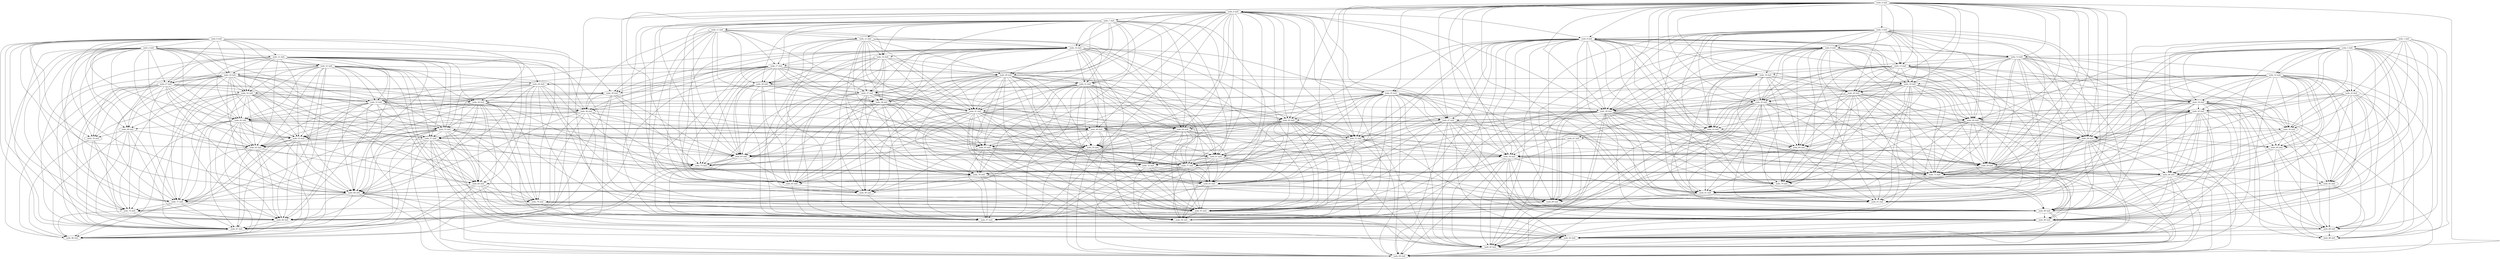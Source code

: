 digraph Geografico_nodes_100_distanciaMax_3 {
"nodo_0 (inf)";
"nodo_1 (inf)";
"nodo_2 (inf)";
"nodo_3 (inf)";
"nodo_4 (inf)";
"nodo_5 (inf)";
"nodo_6 (inf)";
"nodo_7 (inf)";
"nodo_8 (inf)";
"nodo_9 (inf)";
"nodo_10 (inf)";
"nodo_11 (inf)";
"nodo_12 (inf)";
"nodo_13 (inf)";
"nodo_14 (inf)";
"nodo_15 (inf)";
"nodo_16 (inf)";
"nodo_17 (inf)";
"nodo_18 (inf)";
"nodo_19 (inf)";
"nodo_20 (inf)";
"nodo_21 (inf)";
"nodo_22 (inf)";
"nodo_23 (inf)";
"nodo_24 (inf)";
"nodo_25 (inf)";
"nodo_26 (inf)";
"nodo_27 (inf)";
"nodo_28 (inf)";
"nodo_29 (inf)";
"nodo_30 (inf)";
"nodo_31 (inf)";
"nodo_32 (inf)";
"nodo_33 (inf)";
"nodo_34 (inf)";
"nodo_35 (inf)";
"nodo_36 (inf)";
"nodo_37 (inf)";
"nodo_38 (inf)";
"nodo_39 (inf)";
"nodo_40 (inf)";
"nodo_41 (inf)";
"nodo_42 (inf)";
"nodo_43 (inf)";
"nodo_44 (inf)";
"nodo_45 (inf)";
"nodo_46 (inf)";
"nodo_47 (inf)";
"nodo_48 (inf)";
"nodo_49 (inf)";
"nodo_50 (inf)";
"nodo_51 (inf)";
"nodo_52 (inf)";
"nodo_53 (inf)";
"nodo_54 (inf)";
"nodo_55 (inf)";
"nodo_56 (inf)";
"nodo_57 (inf)";
"nodo_58 (inf)";
"nodo_59 (inf)";
"nodo_60 (inf)";
"nodo_61 (inf)";
"nodo_62 (inf)";
"nodo_63 (inf)";
"nodo_64 (inf)";
"nodo_65 (inf)";
"nodo_66 (inf)";
"nodo_67 (inf)";
"nodo_68 (inf)";
"nodo_69 (inf)";
"nodo_70 (inf)";
"nodo_71 (inf)";
"nodo_72 (inf)";
"nodo_73 (inf)";
"nodo_74 (inf)";
"nodo_75 (inf)";
"nodo_76 (inf)";
"nodo_77 (inf)";
"nodo_78 (inf)";
"nodo_79 (inf)";
"nodo_80 (inf)";
"nodo_81 (inf)";
"nodo_82 (inf)";
"nodo_83 (inf)";
"nodo_84 (inf)";
"nodo_85 (inf)";
"nodo_86 (inf)";
"nodo_87 (inf)";
"nodo_88 (inf)";
"nodo_89 (inf)";
"nodo_90 (inf)";
"nodo_91 (inf)";
"nodo_92 (inf)";
"nodo_93 (inf)";
"nodo_94 (inf)";
"nodo_95 (inf)";
"nodo_96 (inf)";
"nodo_97 (inf)";
"nodo_98 (inf)";
"nodo_99 (inf)";
"nodo_0 (inf)" -> "nodo_2 (inf)" [weight=1];
"nodo_0 (inf)" -> "nodo_21 (inf)" [weight=20];
"nodo_0 (inf)" -> "nodo_22 (inf)" [weight=26];
"nodo_0 (inf)" -> "nodo_24 (inf)" [weight=30];
"nodo_0 (inf)" -> "nodo_27 (inf)" [weight=18];
"nodo_0 (inf)" -> "nodo_32 (inf)" [weight=22];
"nodo_0 (inf)" -> "nodo_36 (inf)" [weight=2];
"nodo_0 (inf)" -> "nodo_42 (inf)" [weight=18];
"nodo_0 (inf)" -> "nodo_48 (inf)" [weight=7];
"nodo_0 (inf)" -> "nodo_62 (inf)" [weight=18];
"nodo_0 (inf)" -> "nodo_68 (inf)" [weight=2];
"nodo_0 (inf)" -> "nodo_70 (inf)" [weight=24];
"nodo_0 (inf)" -> "nodo_71 (inf)" [weight=25];
"nodo_0 (inf)" -> "nodo_74 (inf)" [weight=18];
"nodo_0 (inf)" -> "nodo_84 (inf)" [weight=11];
"nodo_0 (inf)" -> "nodo_87 (inf)" [weight=4];
"nodo_0 (inf)" -> "nodo_96 (inf)" [weight=15];
"nodo_1 (inf)" -> "nodo_3 (inf)" [weight=17];
"nodo_1 (inf)" -> "nodo_10 (inf)" [weight=15];
"nodo_1 (inf)" -> "nodo_23 (inf)" [weight=24];
"nodo_1 (inf)" -> "nodo_34 (inf)" [weight=25];
"nodo_1 (inf)" -> "nodo_50 (inf)" [weight=17];
"nodo_1 (inf)" -> "nodo_60 (inf)" [weight=2];
"nodo_1 (inf)" -> "nodo_64 (inf)" [weight=19];
"nodo_1 (inf)" -> "nodo_76 (inf)" [weight=22];
"nodo_1 (inf)" -> "nodo_82 (inf)" [weight=12];
"nodo_1 (inf)" -> "nodo_86 (inf)" [weight=29];
"nodo_1 (inf)" -> "nodo_88 (inf)" [weight=30];
"nodo_1 (inf)" -> "nodo_98 (inf)" [weight=21];
"nodo_2 (inf)" -> "nodo_21 (inf)" [weight=13];
"nodo_2 (inf)" -> "nodo_22 (inf)" [weight=16];
"nodo_2 (inf)" -> "nodo_24 (inf)" [weight=13];
"nodo_2 (inf)" -> "nodo_27 (inf)" [weight=5];
"nodo_2 (inf)" -> "nodo_30 (inf)" [weight=4];
"nodo_2 (inf)" -> "nodo_32 (inf)" [weight=12];
"nodo_2 (inf)" -> "nodo_33 (inf)" [weight=27];
"nodo_2 (inf)" -> "nodo_40 (inf)" [weight=25];
"nodo_2 (inf)" -> "nodo_42 (inf)" [weight=22];
"nodo_2 (inf)" -> "nodo_48 (inf)" [weight=4];
"nodo_2 (inf)" -> "nodo_55 (inf)" [weight=23];
"nodo_2 (inf)" -> "nodo_62 (inf)" [weight=17];
"nodo_2 (inf)" -> "nodo_68 (inf)" [weight=29];
"nodo_2 (inf)" -> "nodo_70 (inf)" [weight=23];
"nodo_2 (inf)" -> "nodo_71 (inf)" [weight=6];
"nodo_2 (inf)" -> "nodo_74 (inf)" [weight=8];
"nodo_2 (inf)" -> "nodo_75 (inf)" [weight=6];
"nodo_2 (inf)" -> "nodo_84 (inf)" [weight=8];
"nodo_2 (inf)" -> "nodo_87 (inf)" [weight=3];
"nodo_2 (inf)" -> "nodo_96 (inf)" [weight=25];
"nodo_3 (inf)" -> "nodo_10 (inf)" [weight=18];
"nodo_3 (inf)" -> "nodo_13 (inf)" [weight=20];
"nodo_3 (inf)" -> "nodo_23 (inf)" [weight=19];
"nodo_3 (inf)" -> "nodo_34 (inf)" [weight=2];
"nodo_3 (inf)" -> "nodo_43 (inf)" [weight=17];
"nodo_3 (inf)" -> "nodo_44 (inf)" [weight=24];
"nodo_3 (inf)" -> "nodo_50 (inf)" [weight=6];
"nodo_3 (inf)" -> "nodo_56 (inf)" [weight=26];
"nodo_3 (inf)" -> "nodo_59 (inf)" [weight=6];
"nodo_3 (inf)" -> "nodo_60 (inf)" [weight=1];
"nodo_3 (inf)" -> "nodo_64 (inf)" [weight=9];
"nodo_3 (inf)" -> "nodo_73 (inf)" [weight=7];
"nodo_3 (inf)" -> "nodo_80 (inf)" [weight=15];
"nodo_3 (inf)" -> "nodo_82 (inf)" [weight=25];
"nodo_3 (inf)" -> "nodo_86 (inf)" [weight=18];
"nodo_3 (inf)" -> "nodo_88 (inf)" [weight=18];
"nodo_3 (inf)" -> "nodo_92 (inf)" [weight=6];
"nodo_3 (inf)" -> "nodo_98 (inf)" [weight=6];
"nodo_4 (inf)" -> "nodo_5 (inf)" [weight=24];
"nodo_4 (inf)" -> "nodo_6 (inf)" [weight=22];
"nodo_4 (inf)" -> "nodo_8 (inf)" [weight=28];
"nodo_4 (inf)" -> "nodo_9 (inf)" [weight=17];
"nodo_4 (inf)" -> "nodo_13 (inf)" [weight=20];
"nodo_4 (inf)" -> "nodo_15 (inf)" [weight=29];
"nodo_4 (inf)" -> "nodo_18 (inf)" [weight=9];
"nodo_4 (inf)" -> "nodo_19 (inf)" [weight=24];
"nodo_4 (inf)" -> "nodo_20 (inf)" [weight=25];
"nodo_4 (inf)" -> "nodo_25 (inf)" [weight=10];
"nodo_4 (inf)" -> "nodo_35 (inf)" [weight=1];
"nodo_4 (inf)" -> "nodo_39 (inf)" [weight=9];
"nodo_4 (inf)" -> "nodo_44 (inf)" [weight=22];
"nodo_4 (inf)" -> "nodo_45 (inf)" [weight=14];
"nodo_4 (inf)" -> "nodo_47 (inf)" [weight=23];
"nodo_4 (inf)" -> "nodo_51 (inf)" [weight=28];
"nodo_4 (inf)" -> "nodo_52 (inf)" [weight=26];
"nodo_4 (inf)" -> "nodo_56 (inf)" [weight=12];
"nodo_4 (inf)" -> "nodo_58 (inf)" [weight=28];
"nodo_4 (inf)" -> "nodo_59 (inf)" [weight=9];
"nodo_4 (inf)" -> "nodo_69 (inf)" [weight=22];
"nodo_4 (inf)" -> "nodo_73 (inf)" [weight=17];
"nodo_4 (inf)" -> "nodo_77 (inf)" [weight=19];
"nodo_4 (inf)" -> "nodo_79 (inf)" [weight=25];
"nodo_4 (inf)" -> "nodo_80 (inf)" [weight=14];
"nodo_4 (inf)" -> "nodo_81 (inf)" [weight=5];
"nodo_4 (inf)" -> "nodo_91 (inf)" [weight=29];
"nodo_4 (inf)" -> "nodo_93 (inf)" [weight=26];
"nodo_4 (inf)" -> "nodo_95 (inf)" [weight=5];
"nodo_4 (inf)" -> "nodo_99 (inf)" [weight=29];
"nodo_5 (inf)" -> "nodo_8 (inf)" [weight=16];
"nodo_5 (inf)" -> "nodo_9 (inf)" [weight=30];
"nodo_5 (inf)" -> "nodo_13 (inf)" [weight=17];
"nodo_5 (inf)" -> "nodo_15 (inf)" [weight=19];
"nodo_5 (inf)" -> "nodo_18 (inf)" [weight=12];
"nodo_5 (inf)" -> "nodo_19 (inf)" [weight=13];
"nodo_5 (inf)" -> "nodo_20 (inf)" [weight=3];
"nodo_5 (inf)" -> "nodo_35 (inf)" [weight=1];
"nodo_5 (inf)" -> "nodo_39 (inf)" [weight=19];
"nodo_5 (inf)" -> "nodo_44 (inf)" [weight=8];
"nodo_5 (inf)" -> "nodo_52 (inf)" [weight=15];
"nodo_5 (inf)" -> "nodo_56 (inf)" [weight=23];
"nodo_5 (inf)" -> "nodo_59 (inf)" [weight=27];
"nodo_5 (inf)" -> "nodo_69 (inf)" [weight=8];
"nodo_5 (inf)" -> "nodo_73 (inf)" [weight=15];
"nodo_5 (inf)" -> "nodo_79 (inf)" [weight=27];
"nodo_5 (inf)" -> "nodo_81 (inf)" [weight=18];
"nodo_5 (inf)" -> "nodo_89 (inf)" [weight=3];
"nodo_5 (inf)" -> "nodo_91 (inf)" [weight=30];
"nodo_5 (inf)" -> "nodo_95 (inf)" [weight=11];
"nodo_6 (inf)" -> "nodo_7 (inf)" [weight=16];
"nodo_6 (inf)" -> "nodo_8 (inf)" [weight=10];
"nodo_6 (inf)" -> "nodo_14 (inf)" [weight=26];
"nodo_6 (inf)" -> "nodo_25 (inf)" [weight=2];
"nodo_6 (inf)" -> "nodo_28 (inf)" [weight=22];
"nodo_6 (inf)" -> "nodo_31 (inf)" [weight=24];
"nodo_6 (inf)" -> "nodo_39 (inf)" [weight=25];
"nodo_6 (inf)" -> "nodo_41 (inf)" [weight=17];
"nodo_6 (inf)" -> "nodo_45 (inf)" [weight=16];
"nodo_6 (inf)" -> "nodo_46 (inf)" [weight=29];
"nodo_6 (inf)" -> "nodo_49 (inf)" [weight=2];
"nodo_6 (inf)" -> "nodo_51 (inf)" [weight=21];
"nodo_6 (inf)" -> "nodo_54 (inf)" [weight=17];
"nodo_6 (inf)" -> "nodo_63 (inf)" [weight=17];
"nodo_6 (inf)" -> "nodo_65 (inf)" [weight=3];
"nodo_6 (inf)" -> "nodo_67 (inf)" [weight=13];
"nodo_6 (inf)" -> "nodo_72 (inf)" [weight=27];
"nodo_6 (inf)" -> "nodo_77 (inf)" [weight=9];
"nodo_6 (inf)" -> "nodo_78 (inf)" [weight=24];
"nodo_6 (inf)" -> "nodo_83 (inf)" [weight=22];
"nodo_6 (inf)" -> "nodo_89 (inf)" [weight=20];
"nodo_6 (inf)" -> "nodo_93 (inf)" [weight=13];
"nodo_6 (inf)" -> "nodo_94 (inf)" [weight=20];
"nodo_6 (inf)" -> "nodo_97 (inf)" [weight=18];
"nodo_7 (inf)" -> "nodo_11 (inf)" [weight=10];
"nodo_7 (inf)" -> "nodo_12 (inf)" [weight=11];
"nodo_7 (inf)" -> "nodo_14 (inf)" [weight=12];
"nodo_7 (inf)" -> "nodo_16 (inf)" [weight=7];
"nodo_7 (inf)" -> "nodo_17 (inf)" [weight=20];
"nodo_7 (inf)" -> "nodo_28 (inf)" [weight=18];
"nodo_7 (inf)" -> "nodo_29 (inf)" [weight=12];
"nodo_7 (inf)" -> "nodo_31 (inf)" [weight=28];
"nodo_7 (inf)" -> "nodo_37 (inf)" [weight=15];
"nodo_7 (inf)" -> "nodo_38 (inf)" [weight=4];
"nodo_7 (inf)" -> "nodo_41 (inf)" [weight=19];
"nodo_7 (inf)" -> "nodo_46 (inf)" [weight=20];
"nodo_7 (inf)" -> "nodo_54 (inf)" [weight=28];
"nodo_7 (inf)" -> "nodo_63 (inf)" [weight=25];
"nodo_7 (inf)" -> "nodo_65 (inf)" [weight=19];
"nodo_7 (inf)" -> "nodo_67 (inf)" [weight=15];
"nodo_7 (inf)" -> "nodo_77 (inf)" [weight=3];
"nodo_7 (inf)" -> "nodo_78 (inf)" [weight=28];
"nodo_7 (inf)" -> "nodo_83 (inf)" [weight=22];
"nodo_7 (inf)" -> "nodo_85 (inf)" [weight=16];
"nodo_7 (inf)" -> "nodo_90 (inf)" [weight=5];
"nodo_7 (inf)" -> "nodo_97 (inf)" [weight=18];
"nodo_8 (inf)" -> "nodo_9 (inf)" [weight=26];
"nodo_8 (inf)" -> "nodo_13 (inf)" [weight=22];
"nodo_8 (inf)" -> "nodo_15 (inf)" [weight=5];
"nodo_8 (inf)" -> "nodo_19 (inf)" [weight=30];
"nodo_8 (inf)" -> "nodo_20 (inf)" [weight=8];
"nodo_8 (inf)" -> "nodo_25 (inf)" [weight=30];
"nodo_8 (inf)" -> "nodo_35 (inf)" [weight=16];
"nodo_8 (inf)" -> "nodo_39 (inf)" [weight=10];
"nodo_8 (inf)" -> "nodo_44 (inf)" [weight=3];
"nodo_8 (inf)" -> "nodo_45 (inf)" [weight=2];
"nodo_8 (inf)" -> "nodo_47 (inf)" [weight=21];
"nodo_8 (inf)" -> "nodo_51 (inf)" [weight=19];
"nodo_8 (inf)" -> "nodo_52 (inf)" [weight=7];
"nodo_8 (inf)" -> "nodo_56 (inf)" [weight=30];
"nodo_8 (inf)" -> "nodo_58 (inf)" [weight=25];
"nodo_8 (inf)" -> "nodo_59 (inf)" [weight=19];
"nodo_8 (inf)" -> "nodo_69 (inf)" [weight=20];
"nodo_8 (inf)" -> "nodo_73 (inf)" [weight=8];
"nodo_8 (inf)" -> "nodo_77 (inf)" [weight=21];
"nodo_8 (inf)" -> "nodo_79 (inf)" [weight=25];
"nodo_8 (inf)" -> "nodo_80 (inf)" [weight=14];
"nodo_8 (inf)" -> "nodo_81 (inf)" [weight=25];
"nodo_8 (inf)" -> "nodo_91 (inf)" [weight=28];
"nodo_8 (inf)" -> "nodo_93 (inf)" [weight=30];
"nodo_8 (inf)" -> "nodo_95 (inf)" [weight=18];
"nodo_8 (inf)" -> "nodo_99 (inf)" [weight=15];
"nodo_9 (inf)" -> "nodo_13 (inf)" [weight=20];
"nodo_9 (inf)" -> "nodo_15 (inf)" [weight=18];
"nodo_9 (inf)" -> "nodo_18 (inf)" [weight=16];
"nodo_9 (inf)" -> "nodo_19 (inf)" [weight=5];
"nodo_9 (inf)" -> "nodo_20 (inf)" [weight=29];
"nodo_9 (inf)" -> "nodo_35 (inf)" [weight=16];
"nodo_9 (inf)" -> "nodo_39 (inf)" [weight=4];
"nodo_9 (inf)" -> "nodo_44 (inf)" [weight=9];
"nodo_9 (inf)" -> "nodo_52 (inf)" [weight=3];
"nodo_9 (inf)" -> "nodo_59 (inf)" [weight=25];
"nodo_9 (inf)" -> "nodo_69 (inf)" [weight=7];
"nodo_9 (inf)" -> "nodo_73 (inf)" [weight=12];
"nodo_9 (inf)" -> "nodo_79 (inf)" [weight=5];
"nodo_9 (inf)" -> "nodo_81 (inf)" [weight=10];
"nodo_9 (inf)" -> "nodo_89 (inf)" [weight=27];
"nodo_9 (inf)" -> "nodo_91 (inf)" [weight=10];
"nodo_9 (inf)" -> "nodo_95 (inf)" [weight=12];
"nodo_10 (inf)" -> "nodo_23 (inf)" [weight=28];
"nodo_10 (inf)" -> "nodo_26 (inf)" [weight=26];
"nodo_10 (inf)" -> "nodo_34 (inf)" [weight=18];
"nodo_10 (inf)" -> "nodo_36 (inf)" [weight=7];
"nodo_10 (inf)" -> "nodo_43 (inf)" [weight=6];
"nodo_10 (inf)" -> "nodo_47 (inf)" [weight=9];
"nodo_10 (inf)" -> "nodo_50 (inf)" [weight=26];
"nodo_10 (inf)" -> "nodo_53 (inf)" [weight=17];
"nodo_10 (inf)" -> "nodo_56 (inf)" [weight=21];
"nodo_10 (inf)" -> "nodo_57 (inf)" [weight=2];
"nodo_10 (inf)" -> "nodo_59 (inf)" [weight=7];
"nodo_10 (inf)" -> "nodo_60 (inf)" [weight=22];
"nodo_10 (inf)" -> "nodo_64 (inf)" [weight=10];
"nodo_10 (inf)" -> "nodo_66 (inf)" [weight=20];
"nodo_10 (inf)" -> "nodo_76 (inf)" [weight=14];
"nodo_10 (inf)" -> "nodo_80 (inf)" [weight=10];
"nodo_10 (inf)" -> "nodo_82 (inf)" [weight=3];
"nodo_10 (inf)" -> "nodo_86 (inf)" [weight=7];
"nodo_10 (inf)" -> "nodo_88 (inf)" [weight=16];
"nodo_10 (inf)" -> "nodo_92 (inf)" [weight=10];
"nodo_10 (inf)" -> "nodo_98 (inf)" [weight=2];
"nodo_11 (inf)" -> "nodo_12 (inf)" [weight=26];
"nodo_11 (inf)" -> "nodo_14 (inf)" [weight=9];
"nodo_11 (inf)" -> "nodo_16 (inf)" [weight=16];
"nodo_11 (inf)" -> "nodo_17 (inf)" [weight=1];
"nodo_11 (inf)" -> "nodo_29 (inf)" [weight=23];
"nodo_11 (inf)" -> "nodo_30 (inf)" [weight=24];
"nodo_11 (inf)" -> "nodo_37 (inf)" [weight=11];
"nodo_11 (inf)" -> "nodo_38 (inf)" [weight=14];
"nodo_11 (inf)" -> "nodo_40 (inf)" [weight=23];
"nodo_11 (inf)" -> "nodo_63 (inf)" [weight=17];
"nodo_11 (inf)" -> "nodo_75 (inf)" [weight=13];
"nodo_11 (inf)" -> "nodo_85 (inf)" [weight=21];
"nodo_11 (inf)" -> "nodo_90 (inf)" [weight=4];
"nodo_12 (inf)" -> "nodo_14 (inf)" [weight=15];
"nodo_12 (inf)" -> "nodo_16 (inf)" [weight=3];
"nodo_12 (inf)" -> "nodo_28 (inf)" [weight=9];
"nodo_12 (inf)" -> "nodo_29 (inf)" [weight=10];
"nodo_12 (inf)" -> "nodo_31 (inf)" [weight=22];
"nodo_12 (inf)" -> "nodo_37 (inf)" [weight=7];
"nodo_12 (inf)" -> "nodo_38 (inf)" [weight=25];
"nodo_12 (inf)" -> "nodo_41 (inf)" [weight=6];
"nodo_12 (inf)" -> "nodo_46 (inf)" [weight=19];
"nodo_12 (inf)" -> "nodo_65 (inf)" [weight=17];
"nodo_12 (inf)" -> "nodo_67 (inf)" [weight=25];
"nodo_12 (inf)" -> "nodo_78 (inf)" [weight=4];
"nodo_12 (inf)" -> "nodo_85 (inf)" [weight=7];
"nodo_12 (inf)" -> "nodo_90 (inf)" [weight=25];
"nodo_12 (inf)" -> "nodo_97 (inf)" [weight=2];
"nodo_13 (inf)" -> "nodo_15 (inf)" [weight=6];
"nodo_13 (inf)" -> "nodo_19 (inf)" [weight=17];
"nodo_13 (inf)" -> "nodo_20 (inf)" [weight=9];
"nodo_13 (inf)" -> "nodo_23 (inf)" [weight=5];
"nodo_13 (inf)" -> "nodo_34 (inf)" [weight=12];
"nodo_13 (inf)" -> "nodo_35 (inf)" [weight=5];
"nodo_13 (inf)" -> "nodo_44 (inf)" [weight=12];
"nodo_13 (inf)" -> "nodo_50 (inf)" [weight=8];
"nodo_13 (inf)" -> "nodo_56 (inf)" [weight=15];
"nodo_13 (inf)" -> "nodo_59 (inf)" [weight=9];
"nodo_13 (inf)" -> "nodo_60 (inf)" [weight=8];
"nodo_13 (inf)" -> "nodo_73 (inf)" [weight=17];
"nodo_13 (inf)" -> "nodo_79 (inf)" [weight=25];
"nodo_13 (inf)" -> "nodo_80 (inf)" [weight=13];
"nodo_13 (inf)" -> "nodo_81 (inf)" [weight=11];
"nodo_13 (inf)" -> "nodo_91 (inf)" [weight=23];
"nodo_14 (inf)" -> "nodo_16 (inf)" [weight=11];
"nodo_14 (inf)" -> "nodo_17 (inf)" [weight=17];
"nodo_14 (inf)" -> "nodo_25 (inf)" [weight=29];
"nodo_14 (inf)" -> "nodo_28 (inf)" [weight=22];
"nodo_14 (inf)" -> "nodo_29 (inf)" [weight=9];
"nodo_14 (inf)" -> "nodo_30 (inf)" [weight=21];
"nodo_14 (inf)" -> "nodo_31 (inf)" [weight=27];
"nodo_14 (inf)" -> "nodo_33 (inf)" [weight=15];
"nodo_14 (inf)" -> "nodo_37 (inf)" [weight=15];
"nodo_14 (inf)" -> "nodo_38 (inf)" [weight=9];
"nodo_14 (inf)" -> "nodo_40 (inf)" [weight=4];
"nodo_14 (inf)" -> "nodo_41 (inf)" [weight=17];
"nodo_14 (inf)" -> "nodo_45 (inf)" [weight=11];
"nodo_14 (inf)" -> "nodo_46 (inf)" [weight=30];
"nodo_14 (inf)" -> "nodo_49 (inf)" [weight=14];
"nodo_14 (inf)" -> "nodo_51 (inf)" [weight=27];
"nodo_14 (inf)" -> "nodo_54 (inf)" [weight=20];
"nodo_14 (inf)" -> "nodo_63 (inf)" [weight=14];
"nodo_14 (inf)" -> "nodo_75 (inf)" [weight=23];
"nodo_14 (inf)" -> "nodo_77 (inf)" [weight=16];
"nodo_14 (inf)" -> "nodo_85 (inf)" [weight=4];
"nodo_14 (inf)" -> "nodo_93 (inf)" [weight=7];
"nodo_14 (inf)" -> "nodo_97 (inf)" [weight=17];
"nodo_15 (inf)" -> "nodo_18 (inf)" [weight=6];
"nodo_15 (inf)" -> "nodo_19 (inf)" [weight=12];
"nodo_15 (inf)" -> "nodo_20 (inf)" [weight=7];
"nodo_15 (inf)" -> "nodo_34 (inf)" [weight=5];
"nodo_15 (inf)" -> "nodo_35 (inf)" [weight=20];
"nodo_15 (inf)" -> "nodo_39 (inf)" [weight=21];
"nodo_15 (inf)" -> "nodo_44 (inf)" [weight=14];
"nodo_15 (inf)" -> "nodo_50 (inf)" [weight=26];
"nodo_15 (inf)" -> "nodo_52 (inf)" [weight=23];
"nodo_15 (inf)" -> "nodo_56 (inf)" [weight=12];
"nodo_15 (inf)" -> "nodo_59 (inf)" [weight=8];
"nodo_15 (inf)" -> "nodo_69 (inf)" [weight=24];
"nodo_15 (inf)" -> "nodo_73 (inf)" [weight=22];
"nodo_15 (inf)" -> "nodo_79 (inf)" [weight=6];
"nodo_15 (inf)" -> "nodo_81 (inf)" [weight=21];
"nodo_15 (inf)" -> "nodo_91 (inf)" [weight=18];
"nodo_16 (inf)" -> "nodo_17 (inf)" [weight=17];
"nodo_16 (inf)" -> "nodo_28 (inf)" [weight=27];
"nodo_16 (inf)" -> "nodo_29 (inf)" [weight=20];
"nodo_16 (inf)" -> "nodo_31 (inf)" [weight=27];
"nodo_16 (inf)" -> "nodo_37 (inf)" [weight=7];
"nodo_16 (inf)" -> "nodo_38 (inf)" [weight=6];
"nodo_16 (inf)" -> "nodo_41 (inf)" [weight=19];
"nodo_16 (inf)" -> "nodo_65 (inf)" [weight=1];
"nodo_16 (inf)" -> "nodo_78 (inf)" [weight=11];
"nodo_16 (inf)" -> "nodo_85 (inf)" [weight=8];
"nodo_16 (inf)" -> "nodo_90 (inf)" [weight=21];
"nodo_16 (inf)" -> "nodo_97 (inf)" [weight=27];
"nodo_17 (inf)" -> "nodo_28 (inf)" [weight=2];
"nodo_17 (inf)" -> "nodo_29 (inf)" [weight=21];
"nodo_17 (inf)" -> "nodo_30 (inf)" [weight=7];
"nodo_17 (inf)" -> "nodo_33 (inf)" [weight=2];
"nodo_17 (inf)" -> "nodo_37 (inf)" [weight=30];
"nodo_17 (inf)" -> "nodo_38 (inf)" [weight=23];
"nodo_17 (inf)" -> "nodo_40 (inf)" [weight=24];
"nodo_17 (inf)" -> "nodo_41 (inf)" [weight=25];
"nodo_17 (inf)" -> "nodo_49 (inf)" [weight=22];
"nodo_17 (inf)" -> "nodo_54 (inf)" [weight=11];
"nodo_17 (inf)" -> "nodo_55 (inf)" [weight=3];
"nodo_17 (inf)" -> "nodo_63 (inf)" [weight=8];
"nodo_17 (inf)" -> "nodo_75 (inf)" [weight=29];
"nodo_17 (inf)" -> "nodo_77 (inf)" [weight=11];
"nodo_17 (inf)" -> "nodo_84 (inf)" [weight=11];
"nodo_17 (inf)" -> "nodo_85 (inf)" [weight=15];
"nodo_17 (inf)" -> "nodo_97 (inf)" [weight=18];
"nodo_18 (inf)" -> "nodo_19 (inf)" [weight=28];
"nodo_18 (inf)" -> "nodo_20 (inf)" [weight=29];
"nodo_18 (inf)" -> "nodo_35 (inf)" [weight=10];
"nodo_18 (inf)" -> "nodo_39 (inf)" [weight=3];
"nodo_18 (inf)" -> "nodo_52 (inf)" [weight=30];
"nodo_18 (inf)" -> "nodo_61 (inf)" [weight=4];
"nodo_18 (inf)" -> "nodo_69 (inf)" [weight=22];
"nodo_18 (inf)" -> "nodo_73 (inf)" [weight=27];
"nodo_18 (inf)" -> "nodo_79 (inf)" [weight=6];
"nodo_18 (inf)" -> "nodo_81 (inf)" [weight=30];
"nodo_18 (inf)" -> "nodo_89 (inf)" [weight=5];
"nodo_18 (inf)" -> "nodo_91 (inf)" [weight=11];
"nodo_19 (inf)" -> "nodo_20 (inf)" [weight=11];
"nodo_19 (inf)" -> "nodo_34 (inf)" [weight=10];
"nodo_19 (inf)" -> "nodo_35 (inf)" [weight=28];
"nodo_19 (inf)" -> "nodo_39 (inf)" [weight=20];
"nodo_19 (inf)" -> "nodo_44 (inf)" [weight=30];
"nodo_19 (inf)" -> "nodo_52 (inf)" [weight=3];
"nodo_19 (inf)" -> "nodo_56 (inf)" [weight=7];
"nodo_19 (inf)" -> "nodo_58 (inf)" [weight=25];
"nodo_19 (inf)" -> "nodo_59 (inf)" [weight=17];
"nodo_19 (inf)" -> "nodo_69 (inf)" [weight=22];
"nodo_19 (inf)" -> "nodo_73 (inf)" [weight=19];
"nodo_19 (inf)" -> "nodo_79 (inf)" [weight=13];
"nodo_19 (inf)" -> "nodo_80 (inf)" [weight=2];
"nodo_19 (inf)" -> "nodo_81 (inf)" [weight=5];
"nodo_19 (inf)" -> "nodo_91 (inf)" [weight=7];
"nodo_19 (inf)" -> "nodo_95 (inf)" [weight=2];
"nodo_20 (inf)" -> "nodo_34 (inf)" [weight=12];
"nodo_20 (inf)" -> "nodo_35 (inf)" [weight=4];
"nodo_20 (inf)" -> "nodo_39 (inf)" [weight=9];
"nodo_20 (inf)" -> "nodo_44 (inf)" [weight=14];
"nodo_20 (inf)" -> "nodo_52 (inf)" [weight=26];
"nodo_20 (inf)" -> "nodo_56 (inf)" [weight=23];
"nodo_20 (inf)" -> "nodo_58 (inf)" [weight=23];
"nodo_20 (inf)" -> "nodo_59 (inf)" [weight=22];
"nodo_20 (inf)" -> "nodo_69 (inf)" [weight=9];
"nodo_20 (inf)" -> "nodo_73 (inf)" [weight=4];
"nodo_20 (inf)" -> "nodo_79 (inf)" [weight=25];
"nodo_20 (inf)" -> "nodo_80 (inf)" [weight=17];
"nodo_20 (inf)" -> "nodo_81 (inf)" [weight=7];
"nodo_20 (inf)" -> "nodo_91 (inf)" [weight=11];
"nodo_20 (inf)" -> "nodo_95 (inf)" [weight=3];
"nodo_21 (inf)" -> "nodo_22 (inf)" [weight=3];
"nodo_21 (inf)" -> "nodo_24 (inf)" [weight=24];
"nodo_21 (inf)" -> "nodo_26 (inf)" [weight=1];
"nodo_21 (inf)" -> "nodo_27 (inf)" [weight=25];
"nodo_21 (inf)" -> "nodo_32 (inf)" [weight=19];
"nodo_21 (inf)" -> "nodo_33 (inf)" [weight=20];
"nodo_21 (inf)" -> "nodo_36 (inf)" [weight=27];
"nodo_21 (inf)" -> "nodo_42 (inf)" [weight=13];
"nodo_21 (inf)" -> "nodo_53 (inf)" [weight=17];
"nodo_21 (inf)" -> "nodo_55 (inf)" [weight=4];
"nodo_21 (inf)" -> "nodo_57 (inf)" [weight=13];
"nodo_21 (inf)" -> "nodo_62 (inf)" [weight=12];
"nodo_21 (inf)" -> "nodo_66 (inf)" [weight=29];
"nodo_21 (inf)" -> "nodo_68 (inf)" [weight=7];
"nodo_21 (inf)" -> "nodo_71 (inf)" [weight=18];
"nodo_21 (inf)" -> "nodo_76 (inf)" [weight=10];
"nodo_21 (inf)" -> "nodo_84 (inf)" [weight=18];
"nodo_21 (inf)" -> "nodo_86 (inf)" [weight=1];
"nodo_21 (inf)" -> "nodo_87 (inf)" [weight=2];
"nodo_22 (inf)" -> "nodo_24 (inf)" [weight=14];
"nodo_22 (inf)" -> "nodo_26 (inf)" [weight=1];
"nodo_22 (inf)" -> "nodo_27 (inf)" [weight=5];
"nodo_22 (inf)" -> "nodo_32 (inf)" [weight=19];
"nodo_22 (inf)" -> "nodo_33 (inf)" [weight=11];
"nodo_22 (inf)" -> "nodo_36 (inf)" [weight=2];
"nodo_22 (inf)" -> "nodo_42 (inf)" [weight=18];
"nodo_22 (inf)" -> "nodo_47 (inf)" [weight=8];
"nodo_22 (inf)" -> "nodo_53 (inf)" [weight=22];
"nodo_22 (inf)" -> "nodo_55 (inf)" [weight=2];
"nodo_22 (inf)" -> "nodo_57 (inf)" [weight=30];
"nodo_22 (inf)" -> "nodo_62 (inf)" [weight=19];
"nodo_22 (inf)" -> "nodo_66 (inf)" [weight=24];
"nodo_22 (inf)" -> "nodo_68 (inf)" [weight=12];
"nodo_22 (inf)" -> "nodo_71 (inf)" [weight=19];
"nodo_22 (inf)" -> "nodo_76 (inf)" [weight=13];
"nodo_22 (inf)" -> "nodo_84 (inf)" [weight=11];
"nodo_22 (inf)" -> "nodo_86 (inf)" [weight=25];
"nodo_22 (inf)" -> "nodo_87 (inf)" [weight=29];
"nodo_23 (inf)" -> "nodo_34 (inf)" [weight=11];
"nodo_23 (inf)" -> "nodo_43 (inf)" [weight=14];
"nodo_23 (inf)" -> "nodo_44 (inf)" [weight=28];
"nodo_23 (inf)" -> "nodo_50 (inf)" [weight=23];
"nodo_23 (inf)" -> "nodo_56 (inf)" [weight=7];
"nodo_23 (inf)" -> "nodo_60 (inf)" [weight=5];
"nodo_23 (inf)" -> "nodo_64 (inf)" [weight=8];
"nodo_23 (inf)" -> "nodo_80 (inf)" [weight=26];
"nodo_23 (inf)" -> "nodo_82 (inf)" [weight=19];
"nodo_23 (inf)" -> "nodo_86 (inf)" [weight=20];
"nodo_23 (inf)" -> "nodo_88 (inf)" [weight=2];
"nodo_23 (inf)" -> "nodo_92 (inf)" [weight=21];
"nodo_23 (inf)" -> "nodo_98 (inf)" [weight=16];
"nodo_24 (inf)" -> "nodo_27 (inf)" [weight=15];
"nodo_24 (inf)" -> "nodo_32 (inf)" [weight=29];
"nodo_24 (inf)" -> "nodo_33 (inf)" [weight=11];
"nodo_24 (inf)" -> "nodo_36 (inf)" [weight=30];
"nodo_24 (inf)" -> "nodo_40 (inf)" [weight=23];
"nodo_24 (inf)" -> "nodo_42 (inf)" [weight=6];
"nodo_24 (inf)" -> "nodo_48 (inf)" [weight=22];
"nodo_24 (inf)" -> "nodo_53 (inf)" [weight=2];
"nodo_24 (inf)" -> "nodo_55 (inf)" [weight=11];
"nodo_24 (inf)" -> "nodo_57 (inf)" [weight=30];
"nodo_24 (inf)" -> "nodo_62 (inf)" [weight=23];
"nodo_24 (inf)" -> "nodo_66 (inf)" [weight=28];
"nodo_24 (inf)" -> "nodo_68 (inf)" [weight=12];
"nodo_24 (inf)" -> "nodo_70 (inf)" [weight=15];
"nodo_24 (inf)" -> "nodo_71 (inf)" [weight=15];
"nodo_24 (inf)" -> "nodo_74 (inf)" [weight=30];
"nodo_24 (inf)" -> "nodo_84 (inf)" [weight=17];
"nodo_24 (inf)" -> "nodo_87 (inf)" [weight=18];
"nodo_24 (inf)" -> "nodo_96 (inf)" [weight=14];
"nodo_25 (inf)" -> "nodo_35 (inf)" [weight=14];
"nodo_25 (inf)" -> "nodo_39 (inf)" [weight=14];
"nodo_25 (inf)" -> "nodo_41 (inf)" [weight=13];
"nodo_25 (inf)" -> "nodo_45 (inf)" [weight=24];
"nodo_25 (inf)" -> "nodo_46 (inf)" [weight=30];
"nodo_25 (inf)" -> "nodo_47 (inf)" [weight=29];
"nodo_25 (inf)" -> "nodo_49 (inf)" [weight=5];
"nodo_25 (inf)" -> "nodo_51 (inf)" [weight=25];
"nodo_25 (inf)" -> "nodo_54 (inf)" [weight=9];
"nodo_25 (inf)" -> "nodo_58 (inf)" [weight=26];
"nodo_25 (inf)" -> "nodo_59 (inf)" [weight=24];
"nodo_25 (inf)" -> "nodo_67 (inf)" [weight=8];
"nodo_25 (inf)" -> "nodo_77 (inf)" [weight=27];
"nodo_25 (inf)" -> "nodo_80 (inf)" [weight=15];
"nodo_25 (inf)" -> "nodo_81 (inf)" [weight=5];
"nodo_25 (inf)" -> "nodo_83 (inf)" [weight=11];
"nodo_25 (inf)" -> "nodo_93 (inf)" [weight=14];
"nodo_25 (inf)" -> "nodo_94 (inf)" [weight=4];
"nodo_25 (inf)" -> "nodo_95 (inf)" [weight=29];
"nodo_25 (inf)" -> "nodo_99 (inf)" [weight=1];
"nodo_26 (inf)" -> "nodo_32 (inf)" [weight=21];
"nodo_26 (inf)" -> "nodo_36 (inf)" [weight=17];
"nodo_26 (inf)" -> "nodo_43 (inf)" [weight=17];
"nodo_26 (inf)" -> "nodo_47 (inf)" [weight=9];
"nodo_26 (inf)" -> "nodo_53 (inf)" [weight=15];
"nodo_26 (inf)" -> "nodo_57 (inf)" [weight=1];
"nodo_26 (inf)" -> "nodo_64 (inf)" [weight=7];
"nodo_26 (inf)" -> "nodo_66 (inf)" [weight=20];
"nodo_26 (inf)" -> "nodo_68 (inf)" [weight=16];
"nodo_26 (inf)" -> "nodo_76 (inf)" [weight=26];
"nodo_26 (inf)" -> "nodo_80 (inf)" [weight=24];
"nodo_26 (inf)" -> "nodo_86 (inf)" [weight=19];
"nodo_26 (inf)" -> "nodo_92 (inf)" [weight=9];
"nodo_27 (inf)" -> "nodo_30 (inf)" [weight=12];
"nodo_27 (inf)" -> "nodo_32 (inf)" [weight=3];
"nodo_27 (inf)" -> "nodo_33 (inf)" [weight=5];
"nodo_27 (inf)" -> "nodo_40 (inf)" [weight=16];
"nodo_27 (inf)" -> "nodo_42 (inf)" [weight=23];
"nodo_27 (inf)" -> "nodo_48 (inf)" [weight=16];
"nodo_27 (inf)" -> "nodo_55 (inf)" [weight=4];
"nodo_27 (inf)" -> "nodo_62 (inf)" [weight=18];
"nodo_27 (inf)" -> "nodo_68 (inf)" [weight=21];
"nodo_27 (inf)" -> "nodo_70 (inf)" [weight=6];
"nodo_27 (inf)" -> "nodo_71 (inf)" [weight=30];
"nodo_27 (inf)" -> "nodo_74 (inf)" [weight=12];
"nodo_27 (inf)" -> "nodo_84 (inf)" [weight=26];
"nodo_27 (inf)" -> "nodo_87 (inf)" [weight=24];
"nodo_27 (inf)" -> "nodo_96 (inf)" [weight=7];
"nodo_28 (inf)" -> "nodo_29 (inf)" [weight=18];
"nodo_28 (inf)" -> "nodo_31 (inf)" [weight=2];
"nodo_28 (inf)" -> "nodo_37 (inf)" [weight=21];
"nodo_28 (inf)" -> "nodo_38 (inf)" [weight=24];
"nodo_28 (inf)" -> "nodo_41 (inf)" [weight=8];
"nodo_28 (inf)" -> "nodo_45 (inf)" [weight=27];
"nodo_28 (inf)" -> "nodo_46 (inf)" [weight=15];
"nodo_28 (inf)" -> "nodo_54 (inf)" [weight=18];
"nodo_28 (inf)" -> "nodo_63 (inf)" [weight=30];
"nodo_28 (inf)" -> "nodo_65 (inf)" [weight=4];
"nodo_28 (inf)" -> "nodo_67 (inf)" [weight=30];
"nodo_28 (inf)" -> "nodo_72 (inf)" [weight=18];
"nodo_28 (inf)" -> "nodo_77 (inf)" [weight=5];
"nodo_28 (inf)" -> "nodo_78 (inf)" [weight=12];
"nodo_28 (inf)" -> "nodo_83 (inf)" [weight=7];
"nodo_28 (inf)" -> "nodo_85 (inf)" [weight=11];
"nodo_28 (inf)" -> "nodo_90 (inf)" [weight=18];
"nodo_28 (inf)" -> "nodo_93 (inf)" [weight=30];
"nodo_28 (inf)" -> "nodo_94 (inf)" [weight=5];
"nodo_28 (inf)" -> "nodo_97 (inf)" [weight=25];
"nodo_29 (inf)" -> "nodo_30 (inf)" [weight=28];
"nodo_29 (inf)" -> "nodo_37 (inf)" [weight=9];
"nodo_29 (inf)" -> "nodo_38 (inf)" [weight=2];
"nodo_29 (inf)" -> "nodo_40 (inf)" [weight=11];
"nodo_29 (inf)" -> "nodo_41 (inf)" [weight=14];
"nodo_29 (inf)" -> "nodo_63 (inf)" [weight=22];
"nodo_29 (inf)" -> "nodo_75 (inf)" [weight=3];
"nodo_29 (inf)" -> "nodo_85 (inf)" [weight=20];
"nodo_29 (inf)" -> "nodo_90 (inf)" [weight=2];
"nodo_29 (inf)" -> "nodo_97 (inf)" [weight=13];
"nodo_30 (inf)" -> "nodo_33 (inf)" [weight=11];
"nodo_30 (inf)" -> "nodo_40 (inf)" [weight=16];
"nodo_30 (inf)" -> "nodo_42 (inf)" [weight=6];
"nodo_30 (inf)" -> "nodo_55 (inf)" [weight=19];
"nodo_30 (inf)" -> "nodo_63 (inf)" [weight=4];
"nodo_30 (inf)" -> "nodo_75 (inf)" [weight=1];
"nodo_30 (inf)" -> "nodo_84 (inf)" [weight=24];
"nodo_30 (inf)" -> "nodo_96 (inf)" [weight=26];
"nodo_31 (inf)" -> "nodo_37 (inf)" [weight=16];
"nodo_31 (inf)" -> "nodo_38 (inf)" [weight=4];
"nodo_31 (inf)" -> "nodo_41 (inf)" [weight=19];
"nodo_31 (inf)" -> "nodo_45 (inf)" [weight=21];
"nodo_31 (inf)" -> "nodo_46 (inf)" [weight=20];
"nodo_31 (inf)" -> "nodo_54 (inf)" [weight=28];
"nodo_31 (inf)" -> "nodo_65 (inf)" [weight=24];
"nodo_31 (inf)" -> "nodo_67 (inf)" [weight=30];
"nodo_31 (inf)" -> "nodo_72 (inf)" [weight=14];
"nodo_31 (inf)" -> "nodo_77 (inf)" [weight=27];
"nodo_31 (inf)" -> "nodo_78 (inf)" [weight=4];
"nodo_31 (inf)" -> "nodo_83 (inf)" [weight=8];
"nodo_31 (inf)" -> "nodo_85 (inf)" [weight=4];
"nodo_31 (inf)" -> "nodo_90 (inf)" [weight=24];
"nodo_31 (inf)" -> "nodo_93 (inf)" [weight=22];
"nodo_31 (inf)" -> "nodo_94 (inf)" [weight=7];
"nodo_31 (inf)" -> "nodo_97 (inf)" [weight=25];
"nodo_32 (inf)" -> "nodo_33 (inf)" [weight=13];
"nodo_32 (inf)" -> "nodo_36 (inf)" [weight=2];
"nodo_32 (inf)" -> "nodo_42 (inf)" [weight=3];
"nodo_32 (inf)" -> "nodo_48 (inf)" [weight=24];
"nodo_32 (inf)" -> "nodo_53 (inf)" [weight=15];
"nodo_32 (inf)" -> "nodo_55 (inf)" [weight=23];
"nodo_32 (inf)" -> "nodo_57 (inf)" [weight=10];
"nodo_32 (inf)" -> "nodo_62 (inf)" [weight=23];
"nodo_32 (inf)" -> "nodo_66 (inf)" [weight=9];
"nodo_32 (inf)" -> "nodo_68 (inf)" [weight=27];
"nodo_32 (inf)" -> "nodo_70 (inf)" [weight=25];
"nodo_32 (inf)" -> "nodo_71 (inf)" [weight=8];
"nodo_32 (inf)" -> "nodo_76 (inf)" [weight=10];
"nodo_32 (inf)" -> "nodo_84 (inf)" [weight=19];
"nodo_32 (inf)" -> "nodo_87 (inf)" [weight=24];
"nodo_33 (inf)" -> "nodo_40 (inf)" [weight=28];
"nodo_33 (inf)" -> "nodo_42 (inf)" [weight=22];
"nodo_33 (inf)" -> "nodo_49 (inf)" [weight=5];
"nodo_33 (inf)" -> "nodo_51 (inf)" [weight=26];
"nodo_33 (inf)" -> "nodo_53 (inf)" [weight=20];
"nodo_33 (inf)" -> "nodo_54 (inf)" [weight=24];
"nodo_33 (inf)" -> "nodo_55 (inf)" [weight=29];
"nodo_33 (inf)" -> "nodo_62 (inf)" [weight=20];
"nodo_33 (inf)" -> "nodo_63 (inf)" [weight=15];
"nodo_33 (inf)" -> "nodo_68 (inf)" [weight=7];
"nodo_33 (inf)" -> "nodo_75 (inf)" [weight=12];
"nodo_33 (inf)" -> "nodo_84 (inf)" [weight=11];
"nodo_33 (inf)" -> "nodo_87 (inf)" [weight=15];
"nodo_33 (inf)" -> "nodo_96 (inf)" [weight=4];
"nodo_34 (inf)" -> "nodo_43 (inf)" [weight=22];
"nodo_34 (inf)" -> "nodo_44 (inf)" [weight=13];
"nodo_34 (inf)" -> "nodo_50 (inf)" [weight=7];
"nodo_34 (inf)" -> "nodo_56 (inf)" [weight=9];
"nodo_34 (inf)" -> "nodo_59 (inf)" [weight=7];
"nodo_34 (inf)" -> "nodo_60 (inf)" [weight=21];
"nodo_34 (inf)" -> "nodo_64 (inf)" [weight=21];
"nodo_34 (inf)" -> "nodo_73 (inf)" [weight=10];
"nodo_34 (inf)" -> "nodo_80 (inf)" [weight=25];
"nodo_34 (inf)" -> "nodo_82 (inf)" [weight=9];
"nodo_34 (inf)" -> "nodo_86 (inf)" [weight=9];
"nodo_34 (inf)" -> "nodo_88 (inf)" [weight=12];
"nodo_34 (inf)" -> "nodo_92 (inf)" [weight=19];
"nodo_34 (inf)" -> "nodo_98 (inf)" [weight=2];
"nodo_35 (inf)" -> "nodo_39 (inf)" [weight=8];
"nodo_35 (inf)" -> "nodo_44 (inf)" [weight=3];
"nodo_35 (inf)" -> "nodo_52 (inf)" [weight=28];
"nodo_35 (inf)" -> "nodo_56 (inf)" [weight=25];
"nodo_35 (inf)" -> "nodo_58 (inf)" [weight=1];
"nodo_35 (inf)" -> "nodo_59 (inf)" [weight=17];
"nodo_35 (inf)" -> "nodo_69 (inf)" [weight=26];
"nodo_35 (inf)" -> "nodo_73 (inf)" [weight=9];
"nodo_35 (inf)" -> "nodo_79 (inf)" [weight=5];
"nodo_35 (inf)" -> "nodo_80 (inf)" [weight=10];
"nodo_35 (inf)" -> "nodo_81 (inf)" [weight=26];
"nodo_35 (inf)" -> "nodo_89 (inf)" [weight=5];
"nodo_35 (inf)" -> "nodo_91 (inf)" [weight=23];
"nodo_35 (inf)" -> "nodo_93 (inf)" [weight=26];
"nodo_35 (inf)" -> "nodo_95 (inf)" [weight=19];
"nodo_35 (inf)" -> "nodo_99 (inf)" [weight=17];
"nodo_36 (inf)" -> "nodo_42 (inf)" [weight=30];
"nodo_36 (inf)" -> "nodo_43 (inf)" [weight=25];
"nodo_36 (inf)" -> "nodo_47 (inf)" [weight=6];
"nodo_36 (inf)" -> "nodo_53 (inf)" [weight=12];
"nodo_36 (inf)" -> "nodo_57 (inf)" [weight=8];
"nodo_36 (inf)" -> "nodo_62 (inf)" [weight=1];
"nodo_36 (inf)" -> "nodo_64 (inf)" [weight=13];
"nodo_36 (inf)" -> "nodo_66 (inf)" [weight=5];
"nodo_36 (inf)" -> "nodo_68 (inf)" [weight=19];
"nodo_36 (inf)" -> "nodo_71 (inf)" [weight=22];
"nodo_36 (inf)" -> "nodo_76 (inf)" [weight=30];
"nodo_36 (inf)" -> "nodo_86 (inf)" [weight=2];
"nodo_36 (inf)" -> "nodo_87 (inf)" [weight=6];
"nodo_36 (inf)" -> "nodo_92 (inf)" [weight=7];
"nodo_37 (inf)" -> "nodo_38 (inf)" [weight=22];
"nodo_37 (inf)" -> "nodo_41 (inf)" [weight=19];
"nodo_37 (inf)" -> "nodo_46 (inf)" [weight=7];
"nodo_37 (inf)" -> "nodo_54 (inf)" [weight=19];
"nodo_37 (inf)" -> "nodo_63 (inf)" [weight=23];
"nodo_37 (inf)" -> "nodo_65 (inf)" [weight=8];
"nodo_37 (inf)" -> "nodo_75 (inf)" [weight=6];
"nodo_37 (inf)" -> "nodo_77 (inf)" [weight=15];
"nodo_37 (inf)" -> "nodo_78 (inf)" [weight=4];
"nodo_37 (inf)" -> "nodo_85 (inf)" [weight=6];
"nodo_37 (inf)" -> "nodo_90 (inf)" [weight=12];
"nodo_37 (inf)" -> "nodo_97 (inf)" [weight=21];
"nodo_38 (inf)" -> "nodo_41 (inf)" [weight=18];
"nodo_38 (inf)" -> "nodo_54 (inf)" [weight=15];
"nodo_38 (inf)" -> "nodo_63 (inf)" [weight=25];
"nodo_38 (inf)" -> "nodo_65 (inf)" [weight=10];
"nodo_38 (inf)" -> "nodo_75 (inf)" [weight=6];
"nodo_38 (inf)" -> "nodo_77 (inf)" [weight=15];
"nodo_38 (inf)" -> "nodo_78 (inf)" [weight=2];
"nodo_38 (inf)" -> "nodo_85 (inf)" [weight=19];
"nodo_38 (inf)" -> "nodo_90 (inf)" [weight=27];
"nodo_38 (inf)" -> "nodo_97 (inf)" [weight=22];
"nodo_39 (inf)" -> "nodo_44 (inf)" [weight=25];
"nodo_39 (inf)" -> "nodo_45 (inf)" [weight=15];
"nodo_39 (inf)" -> "nodo_51 (inf)" [weight=4];
"nodo_39 (inf)" -> "nodo_52 (inf)" [weight=7];
"nodo_39 (inf)" -> "nodo_56 (inf)" [weight=15];
"nodo_39 (inf)" -> "nodo_58 (inf)" [weight=27];
"nodo_39 (inf)" -> "nodo_59 (inf)" [weight=18];
"nodo_39 (inf)" -> "nodo_67 (inf)" [weight=4];
"nodo_39 (inf)" -> "nodo_69 (inf)" [weight=25];
"nodo_39 (inf)" -> "nodo_73 (inf)" [weight=11];
"nodo_39 (inf)" -> "nodo_77 (inf)" [weight=4];
"nodo_39 (inf)" -> "nodo_79 (inf)" [weight=23];
"nodo_39 (inf)" -> "nodo_80 (inf)" [weight=16];
"nodo_39 (inf)" -> "nodo_81 (inf)" [weight=8];
"nodo_39 (inf)" -> "nodo_83 (inf)" [weight=11];
"nodo_39 (inf)" -> "nodo_89 (inf)" [weight=3];
"nodo_39 (inf)" -> "nodo_91 (inf)" [weight=20];
"nodo_39 (inf)" -> "nodo_93 (inf)" [weight=8];
"nodo_39 (inf)" -> "nodo_94 (inf)" [weight=22];
"nodo_39 (inf)" -> "nodo_95 (inf)" [weight=3];
"nodo_39 (inf)" -> "nodo_99 (inf)" [weight=9];
"nodo_40 (inf)" -> "nodo_42 (inf)" [weight=18];
"nodo_40 (inf)" -> "nodo_49 (inf)" [weight=10];
"nodo_40 (inf)" -> "nodo_54 (inf)" [weight=17];
"nodo_40 (inf)" -> "nodo_55 (inf)" [weight=27];
"nodo_40 (inf)" -> "nodo_62 (inf)" [weight=9];
"nodo_40 (inf)" -> "nodo_63 (inf)" [weight=30];
"nodo_40 (inf)" -> "nodo_68 (inf)" [weight=2];
"nodo_40 (inf)" -> "nodo_74 (inf)" [weight=28];
"nodo_40 (inf)" -> "nodo_75 (inf)" [weight=24];
"nodo_40 (inf)" -> "nodo_84 (inf)" [weight=25];
"nodo_40 (inf)" -> "nodo_96 (inf)" [weight=4];
"nodo_41 (inf)" -> "nodo_45 (inf)" [weight=24];
"nodo_41 (inf)" -> "nodo_46 (inf)" [weight=16];
"nodo_41 (inf)" -> "nodo_49 (inf)" [weight=22];
"nodo_41 (inf)" -> "nodo_51 (inf)" [weight=11];
"nodo_41 (inf)" -> "nodo_54 (inf)" [weight=23];
"nodo_41 (inf)" -> "nodo_63 (inf)" [weight=25];
"nodo_41 (inf)" -> "nodo_65 (inf)" [weight=13];
"nodo_41 (inf)" -> "nodo_67 (inf)" [weight=27];
"nodo_41 (inf)" -> "nodo_72 (inf)" [weight=12];
"nodo_41 (inf)" -> "nodo_77 (inf)" [weight=5];
"nodo_41 (inf)" -> "nodo_78 (inf)" [weight=1];
"nodo_41 (inf)" -> "nodo_83 (inf)" [weight=29];
"nodo_41 (inf)" -> "nodo_85 (inf)" [weight=19];
"nodo_41 (inf)" -> "nodo_90 (inf)" [weight=21];
"nodo_41 (inf)" -> "nodo_93 (inf)" [weight=16];
"nodo_41 (inf)" -> "nodo_94 (inf)" [weight=23];
"nodo_41 (inf)" -> "nodo_97 (inf)" [weight=10];
"nodo_42 (inf)" -> "nodo_48 (inf)" [weight=23];
"nodo_42 (inf)" -> "nodo_49 (inf)" [weight=16];
"nodo_42 (inf)" -> "nodo_53 (inf)" [weight=23];
"nodo_42 (inf)" -> "nodo_55 (inf)" [weight=16];
"nodo_42 (inf)" -> "nodo_57 (inf)" [weight=29];
"nodo_42 (inf)" -> "nodo_62 (inf)" [weight=21];
"nodo_42 (inf)" -> "nodo_63 (inf)" [weight=12];
"nodo_42 (inf)" -> "nodo_66 (inf)" [weight=5];
"nodo_42 (inf)" -> "nodo_68 (inf)" [weight=15];
"nodo_42 (inf)" -> "nodo_71 (inf)" [weight=9];
"nodo_42 (inf)" -> "nodo_74 (inf)" [weight=15];
"nodo_42 (inf)" -> "nodo_84 (inf)" [weight=24];
"nodo_42 (inf)" -> "nodo_87 (inf)" [weight=26];
"nodo_42 (inf)" -> "nodo_96 (inf)" [weight=4];
"nodo_43 (inf)" -> "nodo_47 (inf)" [weight=11];
"nodo_43 (inf)" -> "nodo_53 (inf)" [weight=16];
"nodo_43 (inf)" -> "nodo_56 (inf)" [weight=4];
"nodo_43 (inf)" -> "nodo_57 (inf)" [weight=16];
"nodo_43 (inf)" -> "nodo_58 (inf)" [weight=9];
"nodo_43 (inf)" -> "nodo_59 (inf)" [weight=14];
"nodo_43 (inf)" -> "nodo_64 (inf)" [weight=12];
"nodo_43 (inf)" -> "nodo_66 (inf)" [weight=1];
"nodo_43 (inf)" -> "nodo_68 (inf)" [weight=13];
"nodo_43 (inf)" -> "nodo_76 (inf)" [weight=30];
"nodo_43 (inf)" -> "nodo_80 (inf)" [weight=13];
"nodo_43 (inf)" -> "nodo_86 (inf)" [weight=28];
"nodo_43 (inf)" -> "nodo_88 (inf)" [weight=23];
"nodo_43 (inf)" -> "nodo_92 (inf)" [weight=11];
"nodo_43 (inf)" -> "nodo_95 (inf)" [weight=18];
"nodo_43 (inf)" -> "nodo_99 (inf)" [weight=4];
"nodo_44 (inf)" -> "nodo_50 (inf)" [weight=7];
"nodo_44 (inf)" -> "nodo_52 (inf)" [weight=18];
"nodo_44 (inf)" -> "nodo_56 (inf)" [weight=2];
"nodo_44 (inf)" -> "nodo_59 (inf)" [weight=3];
"nodo_44 (inf)" -> "nodo_60 (inf)" [weight=18];
"nodo_44 (inf)" -> "nodo_69 (inf)" [weight=1];
"nodo_44 (inf)" -> "nodo_73 (inf)" [weight=6];
"nodo_44 (inf)" -> "nodo_79 (inf)" [weight=23];
"nodo_44 (inf)" -> "nodo_80 (inf)" [weight=1];
"nodo_44 (inf)" -> "nodo_81 (inf)" [weight=23];
"nodo_44 (inf)" -> "nodo_91 (inf)" [weight=12];
"nodo_44 (inf)" -> "nodo_95 (inf)" [weight=5];
"nodo_45 (inf)" -> "nodo_46 (inf)" [weight=2];
"nodo_45 (inf)" -> "nodo_49 (inf)" [weight=21];
"nodo_45 (inf)" -> "nodo_51 (inf)" [weight=24];
"nodo_45 (inf)" -> "nodo_54 (inf)" [weight=2];
"nodo_45 (inf)" -> "nodo_58 (inf)" [weight=4];
"nodo_45 (inf)" -> "nodo_63 (inf)" [weight=5];
"nodo_45 (inf)" -> "nodo_67 (inf)" [weight=4];
"nodo_45 (inf)" -> "nodo_77 (inf)" [weight=21];
"nodo_45 (inf)" -> "nodo_78 (inf)" [weight=30];
"nodo_45 (inf)" -> "nodo_83 (inf)" [weight=28];
"nodo_45 (inf)" -> "nodo_93 (inf)" [weight=23];
"nodo_45 (inf)" -> "nodo_94 (inf)" [weight=21];
"nodo_45 (inf)" -> "nodo_95 (inf)" [weight=9];
"nodo_45 (inf)" -> "nodo_97 (inf)" [weight=28];
"nodo_45 (inf)" -> "nodo_99 (inf)" [weight=2];
"nodo_46 (inf)" -> "nodo_51 (inf)" [weight=24];
"nodo_46 (inf)" -> "nodo_54 (inf)" [weight=1];
"nodo_46 (inf)" -> "nodo_65 (inf)" [weight=10];
"nodo_46 (inf)" -> "nodo_67 (inf)" [weight=20];
"nodo_46 (inf)" -> "nodo_72 (inf)" [weight=21];
"nodo_46 (inf)" -> "nodo_77 (inf)" [weight=25];
"nodo_46 (inf)" -> "nodo_78 (inf)" [weight=3];
"nodo_46 (inf)" -> "nodo_83 (inf)" [weight=14];
"nodo_46 (inf)" -> "nodo_89 (inf)" [weight=18];
"nodo_46 (inf)" -> "nodo_93 (inf)" [weight=19];
"nodo_46 (inf)" -> "nodo_94 (inf)" [weight=15];
"nodo_46 (inf)" -> "nodo_97 (inf)" [weight=21];
"nodo_47 (inf)" -> "nodo_49 (inf)" [weight=2];
"nodo_47 (inf)" -> "nodo_51 (inf)" [weight=6];
"nodo_47 (inf)" -> "nodo_53 (inf)" [weight=2];
"nodo_47 (inf)" -> "nodo_56 (inf)" [weight=12];
"nodo_47 (inf)" -> "nodo_57 (inf)" [weight=12];
"nodo_47 (inf)" -> "nodo_58 (inf)" [weight=26];
"nodo_47 (inf)" -> "nodo_59 (inf)" [weight=4];
"nodo_47 (inf)" -> "nodo_64 (inf)" [weight=16];
"nodo_47 (inf)" -> "nodo_66 (inf)" [weight=9];
"nodo_47 (inf)" -> "nodo_68 (inf)" [weight=16];
"nodo_47 (inf)" -> "nodo_76 (inf)" [weight=30];
"nodo_47 (inf)" -> "nodo_80 (inf)" [weight=18];
"nodo_47 (inf)" -> "nodo_86 (inf)" [weight=19];
"nodo_47 (inf)" -> "nodo_92 (inf)" [weight=30];
"nodo_47 (inf)" -> "nodo_95 (inf)" [weight=24];
"nodo_47 (inf)" -> "nodo_99 (inf)" [weight=25];
"nodo_48 (inf)" -> "nodo_62 (inf)" [weight=3];
"nodo_48 (inf)" -> "nodo_70 (inf)" [weight=26];
"nodo_48 (inf)" -> "nodo_71 (inf)" [weight=18];
"nodo_48 (inf)" -> "nodo_74 (inf)" [weight=20];
"nodo_48 (inf)" -> "nodo_84 (inf)" [weight=26];
"nodo_48 (inf)" -> "nodo_87 (inf)" [weight=13];
"nodo_48 (inf)" -> "nodo_96 (inf)" [weight=30];
"nodo_49 (inf)" -> "nodo_51 (inf)" [weight=20];
"nodo_49 (inf)" -> "nodo_54 (inf)" [weight=18];
"nodo_49 (inf)" -> "nodo_55 (inf)" [weight=30];
"nodo_49 (inf)" -> "nodo_58 (inf)" [weight=29];
"nodo_49 (inf)" -> "nodo_63 (inf)" [weight=9];
"nodo_49 (inf)" -> "nodo_68 (inf)" [weight=25];
"nodo_49 (inf)" -> "nodo_75 (inf)" [weight=23];
"nodo_49 (inf)" -> "nodo_77 (inf)" [weight=30];
"nodo_49 (inf)" -> "nodo_93 (inf)" [weight=27];
"nodo_49 (inf)" -> "nodo_95 (inf)" [weight=20];
"nodo_49 (inf)" -> "nodo_99 (inf)" [weight=15];
"nodo_50 (inf)" -> "nodo_56 (inf)" [weight=6];
"nodo_50 (inf)" -> "nodo_60 (inf)" [weight=29];
"nodo_50 (inf)" -> "nodo_64 (inf)" [weight=16];
"nodo_50 (inf)" -> "nodo_73 (inf)" [weight=27];
"nodo_50 (inf)" -> "nodo_82 (inf)" [weight=22];
"nodo_50 (inf)" -> "nodo_88 (inf)" [weight=22];
"nodo_50 (inf)" -> "nodo_98 (inf)" [weight=28];
"nodo_51 (inf)" -> "nodo_54 (inf)" [weight=8];
"nodo_51 (inf)" -> "nodo_58 (inf)" [weight=6];
"nodo_51 (inf)" -> "nodo_59 (inf)" [weight=24];
"nodo_51 (inf)" -> "nodo_63 (inf)" [weight=28];
"nodo_51 (inf)" -> "nodo_77 (inf)" [weight=14];
"nodo_51 (inf)" -> "nodo_80 (inf)" [weight=20];
"nodo_51 (inf)" -> "nodo_83 (inf)" [weight=23];
"nodo_51 (inf)" -> "nodo_93 (inf)" [weight=17];
"nodo_51 (inf)" -> "nodo_95 (inf)" [weight=20];
"nodo_51 (inf)" -> "nodo_99 (inf)" [weight=17];
"nodo_52 (inf)" -> "nodo_61 (inf)" [weight=22];
"nodo_52 (inf)" -> "nodo_69 (inf)" [weight=29];
"nodo_52 (inf)" -> "nodo_73 (inf)" [weight=17];
"nodo_52 (inf)" -> "nodo_79 (inf)" [weight=24];
"nodo_52 (inf)" -> "nodo_81 (inf)" [weight=28];
"nodo_52 (inf)" -> "nodo_89 (inf)" [weight=13];
"nodo_52 (inf)" -> "nodo_91 (inf)" [weight=17];
"nodo_52 (inf)" -> "nodo_94 (inf)" [weight=15];
"nodo_53 (inf)" -> "nodo_57 (inf)" [weight=17];
"nodo_53 (inf)" -> "nodo_58 (inf)" [weight=1];
"nodo_53 (inf)" -> "nodo_62 (inf)" [weight=18];
"nodo_53 (inf)" -> "nodo_64 (inf)" [weight=29];
"nodo_53 (inf)" -> "nodo_66 (inf)" [weight=29];
"nodo_53 (inf)" -> "nodo_68 (inf)" [weight=17];
"nodo_53 (inf)" -> "nodo_71 (inf)" [weight=26];
"nodo_53 (inf)" -> "nodo_76 (inf)" [weight=6];
"nodo_53 (inf)" -> "nodo_80 (inf)" [weight=18];
"nodo_53 (inf)" -> "nodo_84 (inf)" [weight=21];
"nodo_53 (inf)" -> "nodo_86 (inf)" [weight=6];
"nodo_53 (inf)" -> "nodo_87 (inf)" [weight=28];
"nodo_53 (inf)" -> "nodo_92 (inf)" [weight=4];
"nodo_53 (inf)" -> "nodo_99 (inf)" [weight=28];
"nodo_54 (inf)" -> "nodo_58 (inf)" [weight=3];
"nodo_54 (inf)" -> "nodo_63 (inf)" [weight=12];
"nodo_54 (inf)" -> "nodo_67 (inf)" [weight=17];
"nodo_54 (inf)" -> "nodo_75 (inf)" [weight=29];
"nodo_54 (inf)" -> "nodo_77 (inf)" [weight=2];
"nodo_54 (inf)" -> "nodo_83 (inf)" [weight=30];
"nodo_54 (inf)" -> "nodo_93 (inf)" [weight=9];
"nodo_54 (inf)" -> "nodo_97 (inf)" [weight=30];
"nodo_54 (inf)" -> "nodo_99 (inf)" [weight=9];
"nodo_55 (inf)" -> "nodo_62 (inf)" [weight=18];
"nodo_55 (inf)" -> "nodo_63 (inf)" [weight=20];
"nodo_55 (inf)" -> "nodo_68 (inf)" [weight=25];
"nodo_55 (inf)" -> "nodo_71 (inf)" [weight=19];
"nodo_55 (inf)" -> "nodo_74 (inf)" [weight=23];
"nodo_55 (inf)" -> "nodo_75 (inf)" [weight=20];
"nodo_55 (inf)" -> "nodo_84 (inf)" [weight=12];
"nodo_55 (inf)" -> "nodo_87 (inf)" [weight=8];
"nodo_55 (inf)" -> "nodo_96 (inf)" [weight=18];
"nodo_56 (inf)" -> "nodo_58 (inf)" [weight=4];
"nodo_56 (inf)" -> "nodo_59 (inf)" [weight=13];
"nodo_56 (inf)" -> "nodo_60 (inf)" [weight=12];
"nodo_56 (inf)" -> "nodo_64 (inf)" [weight=3];
"nodo_56 (inf)" -> "nodo_73 (inf)" [weight=4];
"nodo_56 (inf)" -> "nodo_80 (inf)" [weight=26];
"nodo_56 (inf)" -> "nodo_81 (inf)" [weight=6];
"nodo_56 (inf)" -> "nodo_86 (inf)" [weight=14];
"nodo_56 (inf)" -> "nodo_88 (inf)" [weight=29];
"nodo_56 (inf)" -> "nodo_92 (inf)" [weight=12];
"nodo_56 (inf)" -> "nodo_95 (inf)" [weight=15];
"nodo_56 (inf)" -> "nodo_99 (inf)" [weight=7];
"nodo_57 (inf)" -> "nodo_62 (inf)" [weight=2];
"nodo_57 (inf)" -> "nodo_64 (inf)" [weight=5];
"nodo_57 (inf)" -> "nodo_66 (inf)" [weight=26];
"nodo_57 (inf)" -> "nodo_68 (inf)" [weight=14];
"nodo_57 (inf)" -> "nodo_71 (inf)" [weight=3];
"nodo_57 (inf)" -> "nodo_76 (inf)" [weight=9];
"nodo_57 (inf)" -> "nodo_80 (inf)" [weight=23];
"nodo_57 (inf)" -> "nodo_86 (inf)" [weight=9];
"nodo_57 (inf)" -> "nodo_87 (inf)" [weight=20];
"nodo_57 (inf)" -> "nodo_92 (inf)" [weight=26];
"nodo_57 (inf)" -> "nodo_99 (inf)" [weight=14];
"nodo_58 (inf)" -> "nodo_59 (inf)" [weight=4];
"nodo_58 (inf)" -> "nodo_64 (inf)" [weight=27];
"nodo_58 (inf)" -> "nodo_77 (inf)" [weight=25];
"nodo_58 (inf)" -> "nodo_80 (inf)" [weight=11];
"nodo_58 (inf)" -> "nodo_81 (inf)" [weight=12];
"nodo_58 (inf)" -> "nodo_86 (inf)" [weight=4];
"nodo_58 (inf)" -> "nodo_92 (inf)" [weight=26];
"nodo_58 (inf)" -> "nodo_93 (inf)" [weight=5];
"nodo_58 (inf)" -> "nodo_95 (inf)" [weight=21];
"nodo_58 (inf)" -> "nodo_99 (inf)" [weight=6];
"nodo_59 (inf)" -> "nodo_64 (inf)" [weight=3];
"nodo_59 (inf)" -> "nodo_73 (inf)" [weight=17];
"nodo_59 (inf)" -> "nodo_80 (inf)" [weight=1];
"nodo_59 (inf)" -> "nodo_81 (inf)" [weight=4];
"nodo_59 (inf)" -> "nodo_86 (inf)" [weight=6];
"nodo_59 (inf)" -> "nodo_92 (inf)" [weight=23];
"nodo_59 (inf)" -> "nodo_95 (inf)" [weight=13];
"nodo_59 (inf)" -> "nodo_99 (inf)" [weight=9];
"nodo_60 (inf)" -> "nodo_64 (inf)" [weight=10];
"nodo_60 (inf)" -> "nodo_73 (inf)" [weight=12];
"nodo_60 (inf)" -> "nodo_82 (inf)" [weight=12];
"nodo_60 (inf)" -> "nodo_88 (inf)" [weight=4];
"nodo_60 (inf)" -> "nodo_98 (inf)" [weight=28];
"nodo_61 (inf)" -> "nodo_67 (inf)" [weight=21];
"nodo_61 (inf)" -> "nodo_69 (inf)" [weight=11];
"nodo_61 (inf)" -> "nodo_72 (inf)" [weight=1];
"nodo_61 (inf)" -> "nodo_83 (inf)" [weight=12];
"nodo_61 (inf)" -> "nodo_89 (inf)" [weight=12];
"nodo_61 (inf)" -> "nodo_94 (inf)" [weight=13];
"nodo_62 (inf)" -> "nodo_66 (inf)" [weight=11];
"nodo_62 (inf)" -> "nodo_68 (inf)" [weight=10];
"nodo_62 (inf)" -> "nodo_71 (inf)" [weight=2];
"nodo_62 (inf)" -> "nodo_74 (inf)" [weight=20];
"nodo_62 (inf)" -> "nodo_84 (inf)" [weight=20];
"nodo_62 (inf)" -> "nodo_87 (inf)" [weight=16];
"nodo_62 (inf)" -> "nodo_96 (inf)" [weight=24];
"nodo_63 (inf)" -> "nodo_75 (inf)" [weight=27];
"nodo_63 (inf)" -> "nodo_77 (inf)" [weight=10];
"nodo_63 (inf)" -> "nodo_84 (inf)" [weight=21];
"nodo_63 (inf)" -> "nodo_85 (inf)" [weight=7];
"nodo_63 (inf)" -> "nodo_97 (inf)" [weight=21];
"nodo_64 (inf)" -> "nodo_66 (inf)" [weight=5];
"nodo_64 (inf)" -> "nodo_76 (inf)" [weight=13];
"nodo_64 (inf)" -> "nodo_80 (inf)" [weight=20];
"nodo_64 (inf)" -> "nodo_82 (inf)" [weight=20];
"nodo_64 (inf)" -> "nodo_86 (inf)" [weight=5];
"nodo_64 (inf)" -> "nodo_88 (inf)" [weight=4];
"nodo_64 (inf)" -> "nodo_92 (inf)" [weight=27];
"nodo_64 (inf)" -> "nodo_95 (inf)" [weight=15];
"nodo_64 (inf)" -> "nodo_99 (inf)" [weight=29];
"nodo_65 (inf)" -> "nodo_67 (inf)" [weight=5];
"nodo_65 (inf)" -> "nodo_72 (inf)" [weight=20];
"nodo_65 (inf)" -> "nodo_77 (inf)" [weight=19];
"nodo_65 (inf)" -> "nodo_78 (inf)" [weight=29];
"nodo_65 (inf)" -> "nodo_83 (inf)" [weight=28];
"nodo_65 (inf)" -> "nodo_90 (inf)" [weight=13];
"nodo_65 (inf)" -> "nodo_93 (inf)" [weight=13];
"nodo_65 (inf)" -> "nodo_94 (inf)" [weight=3];
"nodo_65 (inf)" -> "nodo_97 (inf)" [weight=12];
"nodo_66 (inf)" -> "nodo_68 (inf)" [weight=22];
"nodo_66 (inf)" -> "nodo_76 (inf)" [weight=4];
"nodo_66 (inf)" -> "nodo_80 (inf)" [weight=20];
"nodo_66 (inf)" -> "nodo_86 (inf)" [weight=14];
"nodo_66 (inf)" -> "nodo_87 (inf)" [weight=14];
"nodo_66 (inf)" -> "nodo_92 (inf)" [weight=21];
"nodo_66 (inf)" -> "nodo_99 (inf)" [weight=27];
"nodo_67 (inf)" -> "nodo_72 (inf)" [weight=16];
"nodo_67 (inf)" -> "nodo_77 (inf)" [weight=27];
"nodo_67 (inf)" -> "nodo_78 (inf)" [weight=9];
"nodo_67 (inf)" -> "nodo_83 (inf)" [weight=26];
"nodo_67 (inf)" -> "nodo_89 (inf)" [weight=13];
"nodo_67 (inf)" -> "nodo_93 (inf)" [weight=9];
"nodo_67 (inf)" -> "nodo_94 (inf)" [weight=28];
"nodo_67 (inf)" -> "nodo_97 (inf)" [weight=1];
"nodo_68 (inf)" -> "nodo_71 (inf)" [weight=7];
"nodo_68 (inf)" -> "nodo_76 (inf)" [weight=11];
"nodo_68 (inf)" -> "nodo_84 (inf)" [weight=29];
"nodo_68 (inf)" -> "nodo_86 (inf)" [weight=19];
"nodo_68 (inf)" -> "nodo_87 (inf)" [weight=26];
"nodo_68 (inf)" -> "nodo_92 (inf)" [weight=23];
"nodo_68 (inf)" -> "nodo_99 (inf)" [weight=10];
"nodo_69 (inf)" -> "nodo_73 (inf)" [weight=30];
"nodo_69 (inf)" -> "nodo_79 (inf)" [weight=23];
"nodo_69 (inf)" -> "nodo_81 (inf)" [weight=2];
"nodo_69 (inf)" -> "nodo_89 (inf)" [weight=29];
"nodo_69 (inf)" -> "nodo_91 (inf)" [weight=7];
"nodo_70 (inf)" -> "nodo_71 (inf)" [weight=6];
"nodo_70 (inf)" -> "nodo_74 (inf)" [weight=14];
"nodo_70 (inf)" -> "nodo_87 (inf)" [weight=14];
"nodo_70 (inf)" -> "nodo_96 (inf)" [weight=17];
"nodo_71 (inf)" -> "nodo_74 (inf)" [weight=1];
"nodo_71 (inf)" -> "nodo_84 (inf)" [weight=8];
"nodo_71 (inf)" -> "nodo_87 (inf)" [weight=4];
"nodo_71 (inf)" -> "nodo_96 (inf)" [weight=15];
"nodo_72 (inf)" -> "nodo_78 (inf)" [weight=18];
"nodo_72 (inf)" -> "nodo_83 (inf)" [weight=27];
"nodo_72 (inf)" -> "nodo_89 (inf)" [weight=11];
"nodo_72 (inf)" -> "nodo_93 (inf)" [weight=26];
"nodo_72 (inf)" -> "nodo_94 (inf)" [weight=28];
"nodo_73 (inf)" -> "nodo_79 (inf)" [weight=8];
"nodo_73 (inf)" -> "nodo_80 (inf)" [weight=4];
"nodo_73 (inf)" -> "nodo_81 (inf)" [weight=9];
"nodo_73 (inf)" -> "nodo_91 (inf)" [weight=9];
"nodo_74 (inf)" -> "nodo_84 (inf)" [weight=26];
"nodo_74 (inf)" -> "nodo_87 (inf)" [weight=21];
"nodo_74 (inf)" -> "nodo_96 (inf)" [weight=3];
"nodo_75 (inf)" -> "nodo_84 (inf)" [weight=30];
"nodo_75 (inf)" -> "nodo_85 (inf)" [weight=28];
"nodo_76 (inf)" -> "nodo_80 (inf)" [weight=7];
"nodo_76 (inf)" -> "nodo_86 (inf)" [weight=8];
"nodo_76 (inf)" -> "nodo_92 (inf)" [weight=2];
"nodo_77 (inf)" -> "nodo_78 (inf)" [weight=25];
"nodo_77 (inf)" -> "nodo_83 (inf)" [weight=7];
"nodo_77 (inf)" -> "nodo_93 (inf)" [weight=27];
"nodo_77 (inf)" -> "nodo_94 (inf)" [weight=30];
"nodo_77 (inf)" -> "nodo_95 (inf)" [weight=9];
"nodo_77 (inf)" -> "nodo_97 (inf)" [weight=29];
"nodo_77 (inf)" -> "nodo_99 (inf)" [weight=10];
"nodo_78 (inf)" -> "nodo_83 (inf)" [weight=7];
"nodo_78 (inf)" -> "nodo_85 (inf)" [weight=2];
"nodo_78 (inf)" -> "nodo_90 (inf)" [weight=1];
"nodo_78 (inf)" -> "nodo_93 (inf)" [weight=12];
"nodo_78 (inf)" -> "nodo_94 (inf)" [weight=5];
"nodo_78 (inf)" -> "nodo_97 (inf)" [weight=17];
"nodo_79 (inf)" -> "nodo_81 (inf)" [weight=18];
"nodo_79 (inf)" -> "nodo_91 (inf)" [weight=25];
"nodo_80 (inf)" -> "nodo_86 (inf)" [weight=23];
"nodo_80 (inf)" -> "nodo_92 (inf)" [weight=11];
"nodo_80 (inf)" -> "nodo_95 (inf)" [weight=22];
"nodo_80 (inf)" -> "nodo_99 (inf)" [weight=8];
"nodo_81 (inf)" -> "nodo_89 (inf)" [weight=10];
"nodo_81 (inf)" -> "nodo_91 (inf)" [weight=1];
"nodo_81 (inf)" -> "nodo_95 (inf)" [weight=15];
"nodo_82 (inf)" -> "nodo_86 (inf)" [weight=12];
"nodo_82 (inf)" -> "nodo_88 (inf)" [weight=20];
"nodo_82 (inf)" -> "nodo_98 (inf)" [weight=8];
"nodo_83 (inf)" -> "nodo_89 (inf)" [weight=16];
"nodo_83 (inf)" -> "nodo_93 (inf)" [weight=29];
"nodo_83 (inf)" -> "nodo_94 (inf)" [weight=11];
"nodo_83 (inf)" -> "nodo_97 (inf)" [weight=30];
"nodo_84 (inf)" -> "nodo_87 (inf)" [weight=3];
"nodo_84 (inf)" -> "nodo_96 (inf)" [weight=1];
"nodo_85 (inf)" -> "nodo_90 (inf)" [weight=5];
"nodo_85 (inf)" -> "nodo_97 (inf)" [weight=18];
"nodo_86 (inf)" -> "nodo_88 (inf)" [weight=12];
"nodo_86 (inf)" -> "nodo_92 (inf)" [weight=3];
"nodo_86 (inf)" -> "nodo_99 (inf)" [weight=28];
"nodo_87 (inf)" -> "nodo_96 (inf)" [weight=4];
"nodo_88 (inf)" -> "nodo_92 (inf)" [weight=15];
"nodo_88 (inf)" -> "nodo_98 (inf)" [weight=16];
"nodo_89 (inf)" -> "nodo_93 (inf)" [weight=18];
"nodo_89 (inf)" -> "nodo_94 (inf)" [weight=10];
"nodo_90 (inf)" -> "nodo_97 (inf)" [weight=13];
"nodo_92 (inf)" -> "nodo_95 (inf)" [weight=9];
"nodo_92 (inf)" -> "nodo_99 (inf)" [weight=11];
"nodo_93 (inf)" -> "nodo_94 (inf)" [weight=24];
"nodo_93 (inf)" -> "nodo_95 (inf)" [weight=25];
"nodo_93 (inf)" -> "nodo_97 (inf)" [weight=10];
"nodo_95 (inf)" -> "nodo_99 (inf)" [weight=7];
}